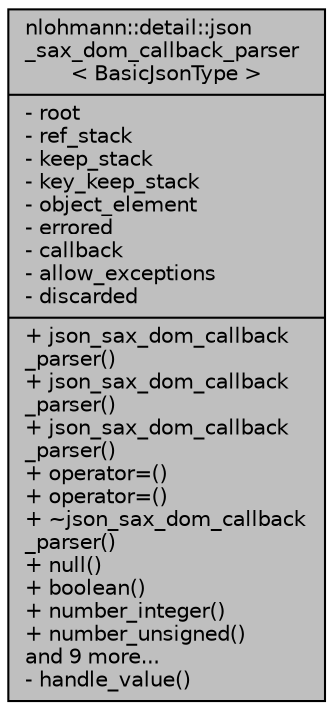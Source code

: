 digraph "nlohmann::detail::json_sax_dom_callback_parser&lt; BasicJsonType &gt;"
{
 // INTERACTIVE_SVG=YES
 // LATEX_PDF_SIZE
  edge [fontname="Helvetica",fontsize="10",labelfontname="Helvetica",labelfontsize="10"];
  node [fontname="Helvetica",fontsize="10",shape=record];
  Node1 [label="{nlohmann::detail::json\l_sax_dom_callback_parser\l\< BasicJsonType \>\n|- root\l- ref_stack\l- keep_stack\l- key_keep_stack\l- object_element\l- errored\l- callback\l- allow_exceptions\l- discarded\l|+ json_sax_dom_callback\l_parser()\l+ json_sax_dom_callback\l_parser()\l+ json_sax_dom_callback\l_parser()\l+ operator=()\l+ operator=()\l+ ~json_sax_dom_callback\l_parser()\l+ null()\l+ boolean()\l+ number_integer()\l+ number_unsigned()\land 9 more...\l- handle_value()\l}",height=0.2,width=0.4,color="black", fillcolor="grey75", style="filled", fontcolor="black",tooltip=" "];
}
